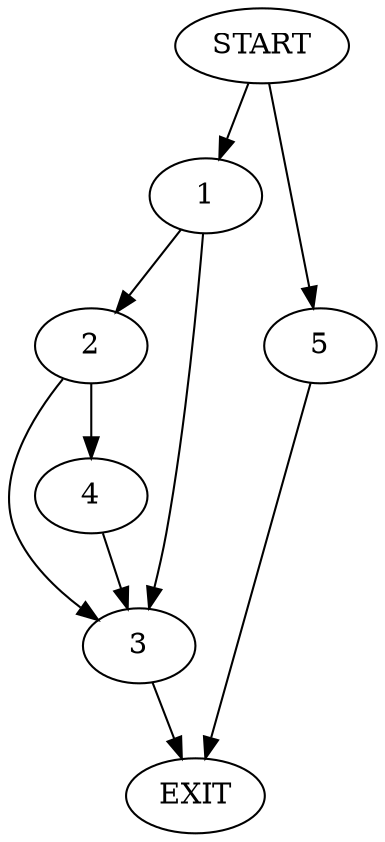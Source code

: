 digraph {
0 [label="START"]
6 [label="EXIT"]
0 -> 1
1 -> 2
1 -> 3
3 -> 6
2 -> 3
2 -> 4
4 -> 3
0 -> 5
5 -> 6
}
